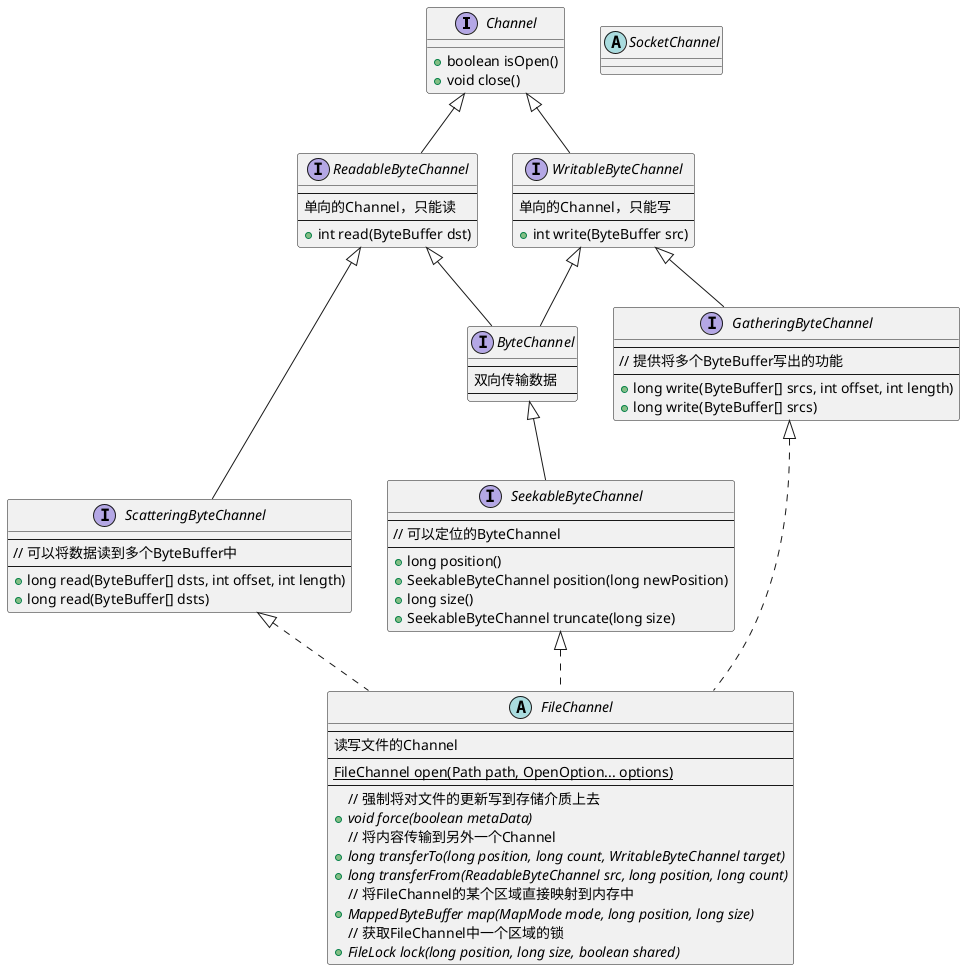 @startuml

interface Channel{
    +boolean isOpen()
    +void close()
}

interface ReadableByteChannel extends Channel{
    --
    单向的Channel，只能读
    --
    +int read(ByteBuffer dst)
}

interface WritableByteChannel extends Channel{
    --
    单向的Channel，只能写
    ---
    +int write(ByteBuffer src)
}

interface ByteChannel extends ReadableByteChannel, WritableByteChannel{
    --
    双向传输数据
    --
}

interface ScatteringByteChannel extends ReadableByteChannel{
    --
    // 可以将数据读到多个ByteBuffer中
    --
    +long read(ByteBuffer[] dsts, int offset, int length)
    +long read(ByteBuffer[] dsts)
}

interface GatheringByteChannel extends WritableByteChannel{
    --
    // 提供将多个ByteBuffer写出的功能
    --
    +long write(ByteBuffer[] srcs, int offset, int length)
    +long write(ByteBuffer[] srcs)
}

interface SeekableByteChannel extends ByteChannel{
    --
    // 可以定位的ByteChannel
    --
    +long position()
    +SeekableByteChannel position(long newPosition)
    +long size()
    +SeekableByteChannel truncate(long size)
}

abstract class FileChannel implements SeekableByteChannel, GatheringByteChannel, ScatteringByteChannel{
    --
    读写文件的Channel
    --
    {static} FileChannel open(Path path, OpenOption... options)
    --
    // 强制将对文件的更新写到存储介质上去
    +{abstract} void force(boolean metaData)
    // 将内容传输到另外一个Channel
    +{abstract} long transferTo(long position, long count, WritableByteChannel target)
    +{abstract} long transferFrom(ReadableByteChannel src, long position, long count)
    // 将FileChannel的某个区域直接映射到内存中
    +{abstract} MappedByteBuffer map(MapMode mode, long position, long size)
    // 获取FileChannel中一个区域的锁
    +{abstract} FileLock lock(long position, long size, boolean shared)
}

abstract class SocketChannel
abstract class FileChannel

@enduml